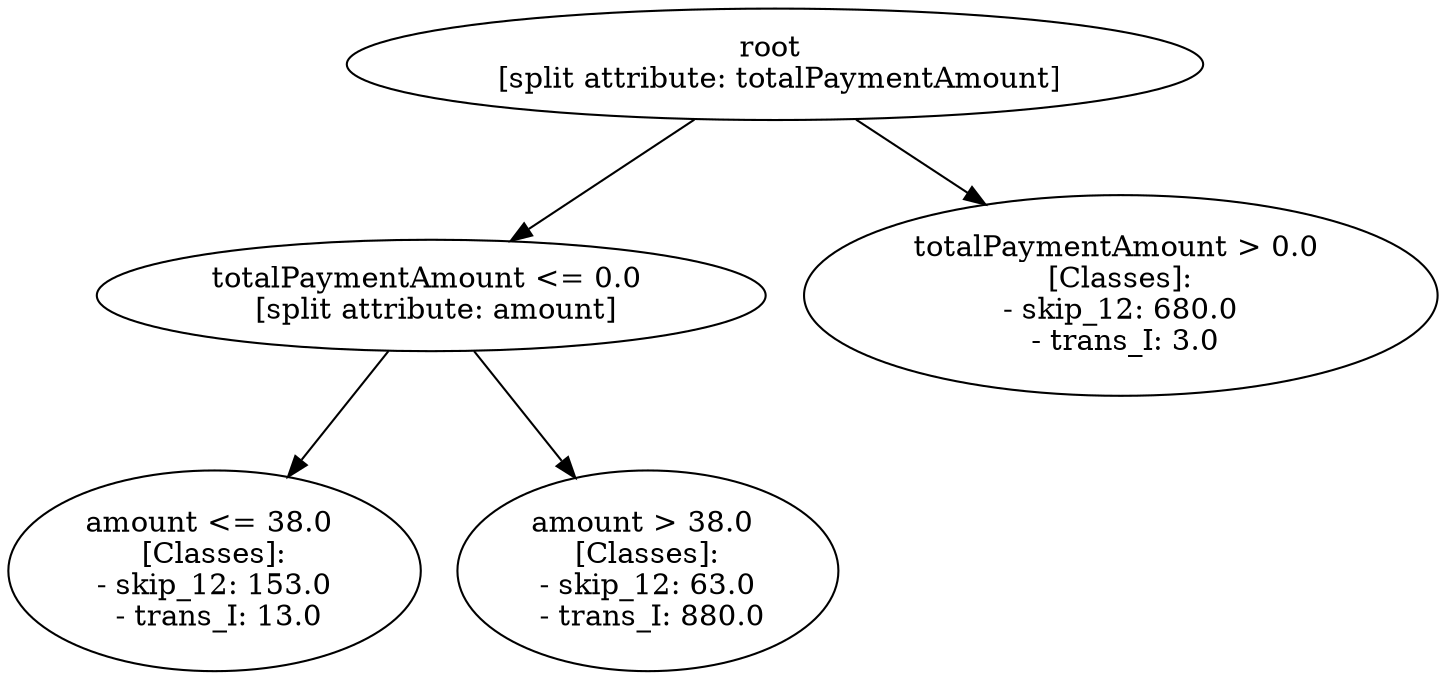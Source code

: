 // Road_Traffic_Fine_Management_Process-p_19-1
digraph "Road_Traffic_Fine_Management_Process-p_19-1" {
	"bc2015ad-9621-48ce-8a57-57682341bd55" [label="root 
 [split attribute: totalPaymentAmount]"]
	"f1286b02-1f6e-408f-a09f-871a1d9dda1e" [label="totalPaymentAmount <= 0.0 
 [split attribute: amount]"]
	"bc2015ad-9621-48ce-8a57-57682341bd55" -> "f1286b02-1f6e-408f-a09f-871a1d9dda1e"
	"fb69f51c-c778-4302-9a88-71a2ae25feb0" [label="amount <= 38.0 
 [Classes]: 
 - skip_12: 153.0 
 - trans_I: 13.0"]
	"f1286b02-1f6e-408f-a09f-871a1d9dda1e" -> "fb69f51c-c778-4302-9a88-71a2ae25feb0"
	"011cc6d9-83ea-4ae1-915a-a29c4fbcb86f" [label="amount > 38.0 
 [Classes]: 
 - skip_12: 63.0 
 - trans_I: 880.0"]
	"f1286b02-1f6e-408f-a09f-871a1d9dda1e" -> "011cc6d9-83ea-4ae1-915a-a29c4fbcb86f"
	"ba979db7-01c9-41f2-8c76-899c475c1eb0" [label="totalPaymentAmount > 0.0 
 [Classes]: 
 - skip_12: 680.0 
 - trans_I: 3.0"]
	"bc2015ad-9621-48ce-8a57-57682341bd55" -> "ba979db7-01c9-41f2-8c76-899c475c1eb0"
}

